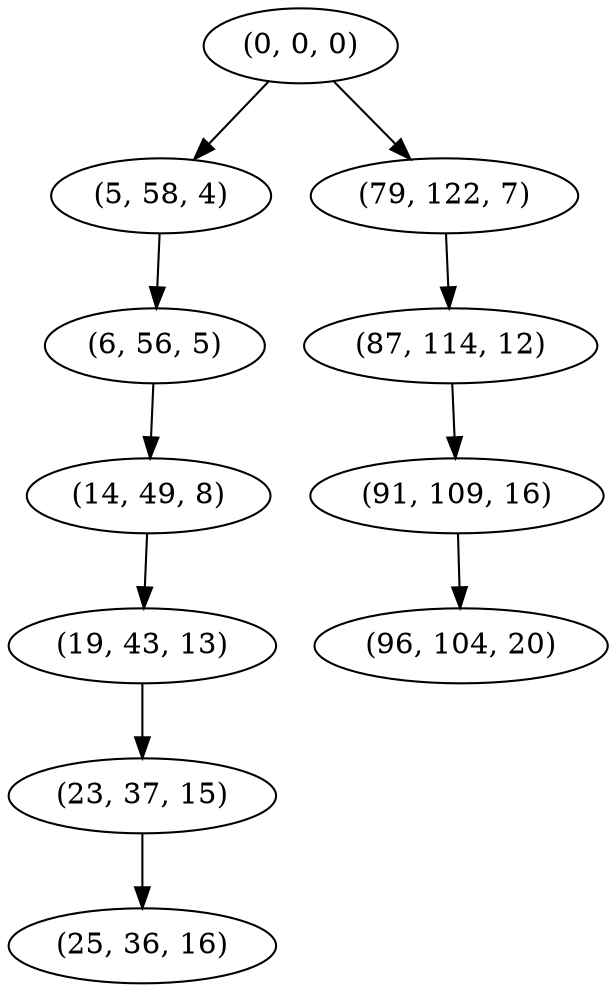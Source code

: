 digraph tree {
    "(0, 0, 0)";
    "(5, 58, 4)";
    "(6, 56, 5)";
    "(14, 49, 8)";
    "(19, 43, 13)";
    "(23, 37, 15)";
    "(25, 36, 16)";
    "(79, 122, 7)";
    "(87, 114, 12)";
    "(91, 109, 16)";
    "(96, 104, 20)";
    "(0, 0, 0)" -> "(5, 58, 4)";
    "(0, 0, 0)" -> "(79, 122, 7)";
    "(5, 58, 4)" -> "(6, 56, 5)";
    "(6, 56, 5)" -> "(14, 49, 8)";
    "(14, 49, 8)" -> "(19, 43, 13)";
    "(19, 43, 13)" -> "(23, 37, 15)";
    "(23, 37, 15)" -> "(25, 36, 16)";
    "(79, 122, 7)" -> "(87, 114, 12)";
    "(87, 114, 12)" -> "(91, 109, 16)";
    "(91, 109, 16)" -> "(96, 104, 20)";
}
